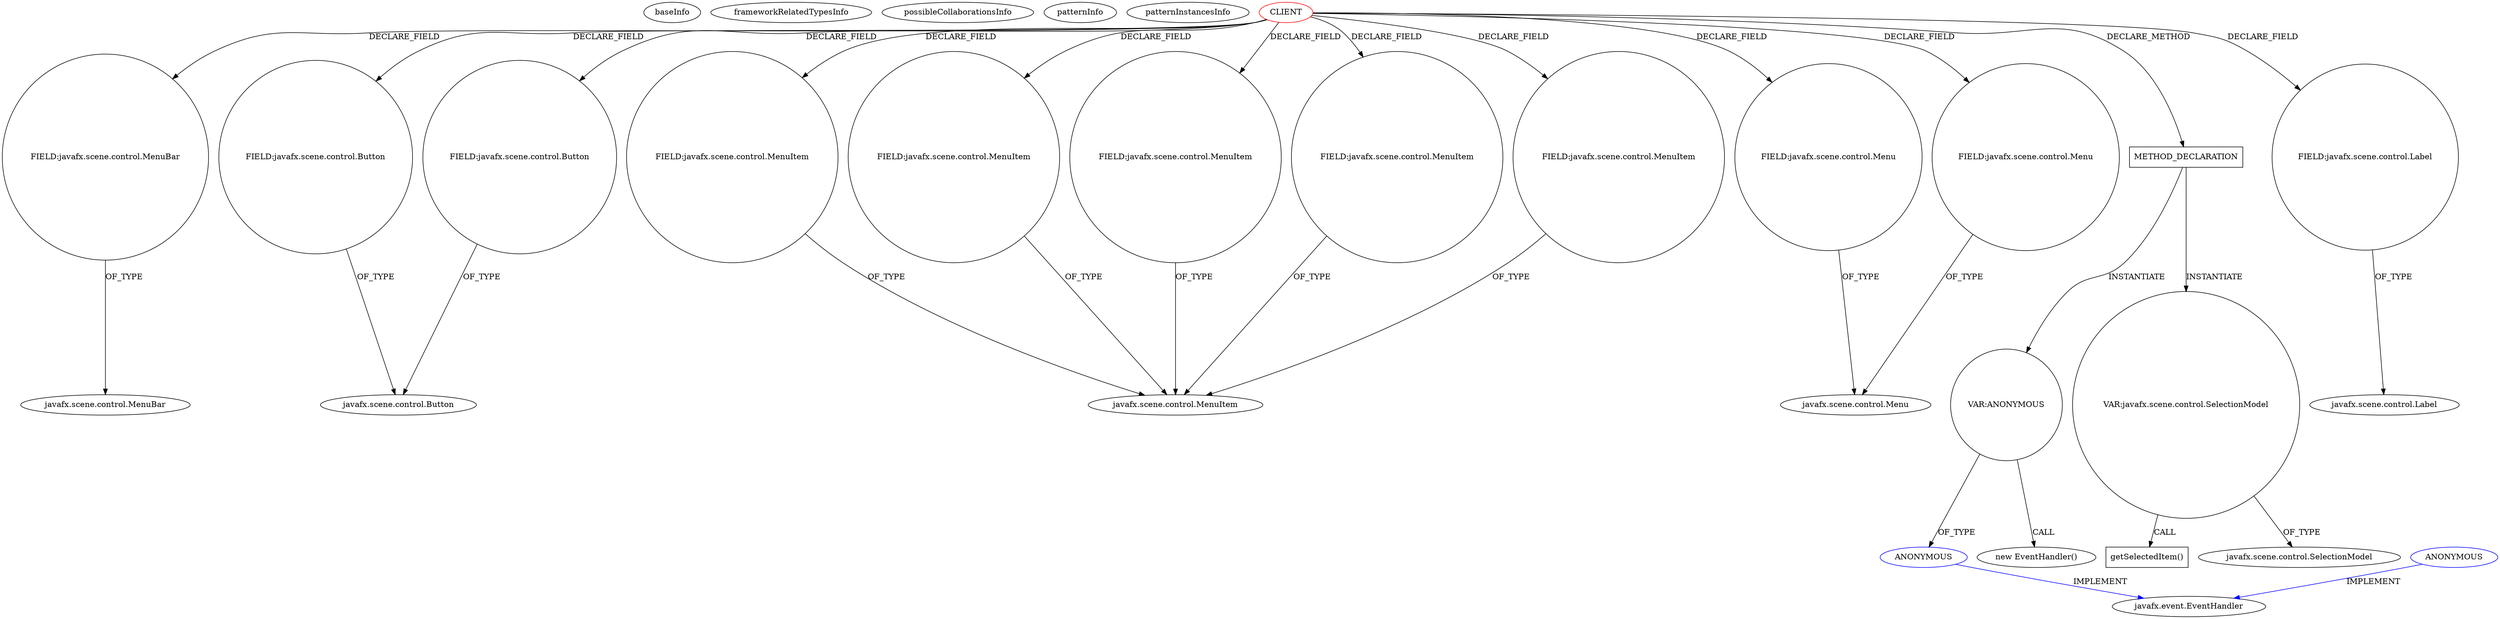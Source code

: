 digraph {
baseInfo[graphId=2464,category="pattern",isAnonymous=false,possibleRelation=false]
frameworkRelatedTypesInfo[]
possibleCollaborationsInfo[]
patternInfo[frequency=2.0,patternRootClient=0]
patternInstancesInfo[0="zvakanaka-bitbit~/zvakanaka-bitbit/bitbit-master/src/bitbit/BitBit.java~BitBit~4923",1="bjornbil-reservatie~/bjornbil-reservatie/reservatie-master/ReservatieKommaFinal/src/be/khleuven/bjornbillen/controller/MainController.java~MainController~2178"]
28[label="FIELD:javafx.scene.control.MenuBar",vertexType="FIELD_DECLARATION",isFrameworkType=false,shape=circle]
0[label="CLIENT",vertexType="ROOT_CLIENT_CLASS_DECLARATION",isFrameworkType=false,color=red]
30[label="FIELD:javafx.scene.control.MenuItem",vertexType="FIELD_DECLARATION",isFrameworkType=false,shape=circle]
44[label="FIELD:javafx.scene.control.Button",vertexType="FIELD_DECLARATION",isFrameworkType=false,shape=circle]
2[label="FIELD:javafx.scene.control.MenuItem",vertexType="FIELD_DECLARATION",isFrameworkType=false,shape=circle]
64[label="FIELD:javafx.scene.control.MenuItem",vertexType="FIELD_DECLARATION",isFrameworkType=false,shape=circle]
48[label="FIELD:javafx.scene.control.MenuItem",vertexType="FIELD_DECLARATION",isFrameworkType=false,shape=circle]
18[label="FIELD:javafx.scene.control.Button",vertexType="FIELD_DECLARATION",isFrameworkType=false,shape=circle]
32[label="FIELD:javafx.scene.control.MenuItem",vertexType="FIELD_DECLARATION",isFrameworkType=false,shape=circle]
16[label="FIELD:javafx.scene.control.Menu",vertexType="FIELD_DECLARATION",isFrameworkType=false,shape=circle]
12[label="FIELD:javafx.scene.control.Menu",vertexType="FIELD_DECLARATION",isFrameworkType=false,shape=circle]
29[label="javafx.scene.control.MenuBar",vertexType="FRAMEWORK_CLASS_TYPE",isFrameworkType=false]
3[label="javafx.scene.control.MenuItem",vertexType="FRAMEWORK_CLASS_TYPE",isFrameworkType=false]
13[label="javafx.scene.control.Menu",vertexType="FRAMEWORK_CLASS_TYPE",isFrameworkType=false]
216[label="METHOD_DECLARATION",vertexType="CLIENT_METHOD_DECLARATION",isFrameworkType=false,shape=box]
246[label="VAR:javafx.scene.control.SelectionModel",vertexType="VARIABLE_EXPRESION",isFrameworkType=false,shape=circle]
247[label="getSelectedItem()",vertexType="INSIDE_CALL",isFrameworkType=false,shape=box]
232[label="javafx.scene.control.SelectionModel",vertexType="FRAMEWORK_CLASS_TYPE",isFrameworkType=false]
22[label="FIELD:javafx.scene.control.Label",vertexType="FIELD_DECLARATION",isFrameworkType=false,shape=circle]
23[label="javafx.scene.control.Label",vertexType="FRAMEWORK_CLASS_TYPE",isFrameworkType=false]
19[label="javafx.scene.control.Button",vertexType="FRAMEWORK_CLASS_TYPE",isFrameworkType=false]
227[label="VAR:ANONYMOUS",vertexType="VARIABLE_EXPRESION",isFrameworkType=false,shape=circle]
228[label="ANONYMOUS",vertexType="REFERENCE_ANONYMOUS_DECLARATION",isFrameworkType=false,color=blue]
226[label="new EventHandler()",vertexType="CONSTRUCTOR_CALL",isFrameworkType=false]
177[label="javafx.event.EventHandler",vertexType="FRAMEWORK_INTERFACE_TYPE",isFrameworkType=false]
376[label="ANONYMOUS",vertexType="REFERENCE_ANONYMOUS_DECLARATION",isFrameworkType=false,color=blue]
227->228[label="OF_TYPE"]
0->12[label="DECLARE_FIELD"]
246->232[label="OF_TYPE"]
64->3[label="OF_TYPE"]
0->32[label="DECLARE_FIELD"]
0->28[label="DECLARE_FIELD"]
18->19[label="OF_TYPE"]
0->18[label="DECLARE_FIELD"]
227->226[label="CALL"]
44->19[label="OF_TYPE"]
32->3[label="OF_TYPE"]
0->2[label="DECLARE_FIELD"]
0->22[label="DECLARE_FIELD"]
48->3[label="OF_TYPE"]
12->13[label="OF_TYPE"]
376->177[label="IMPLEMENT",color=blue]
0->44[label="DECLARE_FIELD"]
0->64[label="DECLARE_FIELD"]
246->247[label="CALL"]
0->48[label="DECLARE_FIELD"]
0->16[label="DECLARE_FIELD"]
30->3[label="OF_TYPE"]
216->227[label="INSTANTIATE"]
22->23[label="OF_TYPE"]
228->177[label="IMPLEMENT",color=blue]
216->246[label="INSTANTIATE"]
0->30[label="DECLARE_FIELD"]
0->216[label="DECLARE_METHOD"]
2->3[label="OF_TYPE"]
28->29[label="OF_TYPE"]
16->13[label="OF_TYPE"]
}
